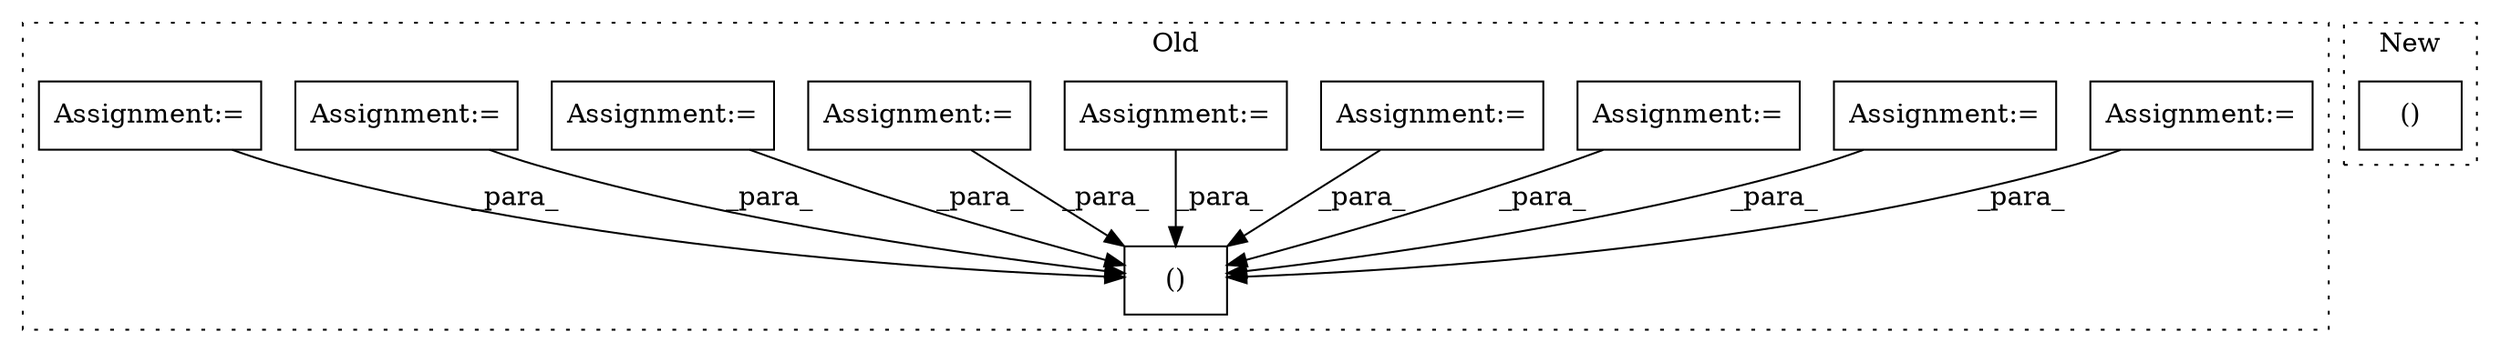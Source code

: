 digraph G {
subgraph cluster0 {
1 [label="()" a="106" s="5888" l="47" shape="box"];
3 [label="Assignment:=" a="7" s="5845" l="1" shape="box"];
4 [label="Assignment:=" a="7" s="4919" l="2" shape="box"];
5 [label="Assignment:=" a="7" s="5608" l="1" shape="box"];
6 [label="Assignment:=" a="7" s="5677" l="1" shape="box"];
7 [label="Assignment:=" a="7" s="5538" l="1" shape="box"];
8 [label="Assignment:=" a="7" s="5366" l="1" shape="box"];
9 [label="Assignment:=" a="7" s="5264" l="1" shape="box"];
10 [label="Assignment:=" a="7" s="5657" l="1" shape="box"];
11 [label="Assignment:=" a="7" s="5504" l="1" shape="box"];
label = "Old";
style="dotted";
}
subgraph cluster1 {
2 [label="()" a="106" s="1719" l="15" shape="box"];
label = "New";
style="dotted";
}
3 -> 1 [label="_para_"];
4 -> 1 [label="_para_"];
5 -> 1 [label="_para_"];
6 -> 1 [label="_para_"];
7 -> 1 [label="_para_"];
8 -> 1 [label="_para_"];
9 -> 1 [label="_para_"];
10 -> 1 [label="_para_"];
11 -> 1 [label="_para_"];
}